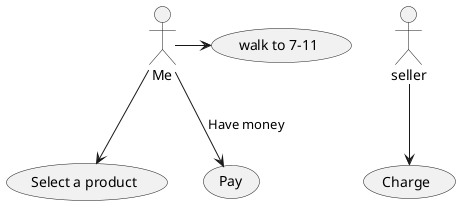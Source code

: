 @startuml
Me-> (walk to 7-11)
Me--> (Select a product) 
seller--> (Charge)
Me--> (Pay) : Have money
@enduml